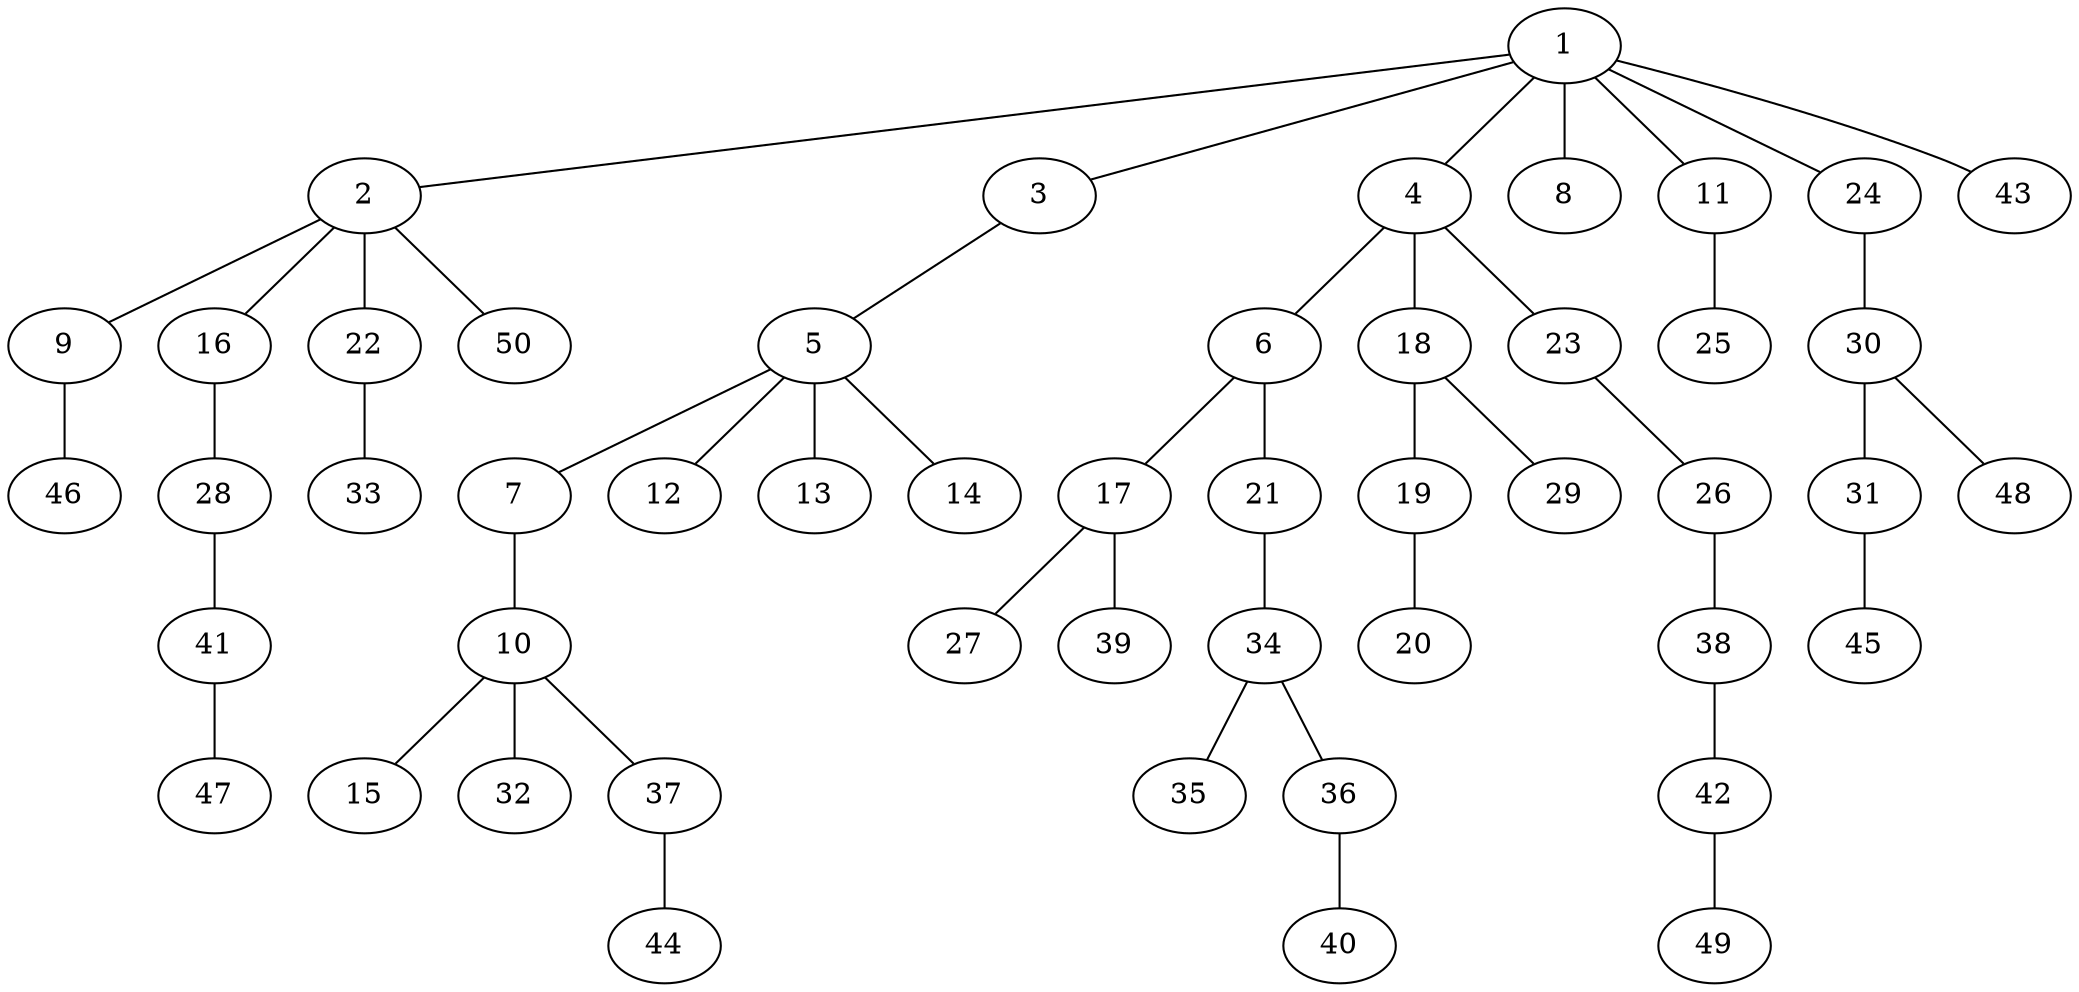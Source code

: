 graph graphname {1--2
1--3
1--4
1--8
1--11
1--24
1--43
2--9
2--16
2--22
2--50
3--5
4--6
4--18
4--23
5--7
5--12
5--13
5--14
6--17
6--21
7--10
9--46
10--15
10--32
10--37
11--25
16--28
17--27
17--39
18--19
18--29
19--20
21--34
22--33
23--26
24--30
26--38
28--41
30--31
30--48
31--45
34--35
34--36
36--40
37--44
38--42
41--47
42--49
}